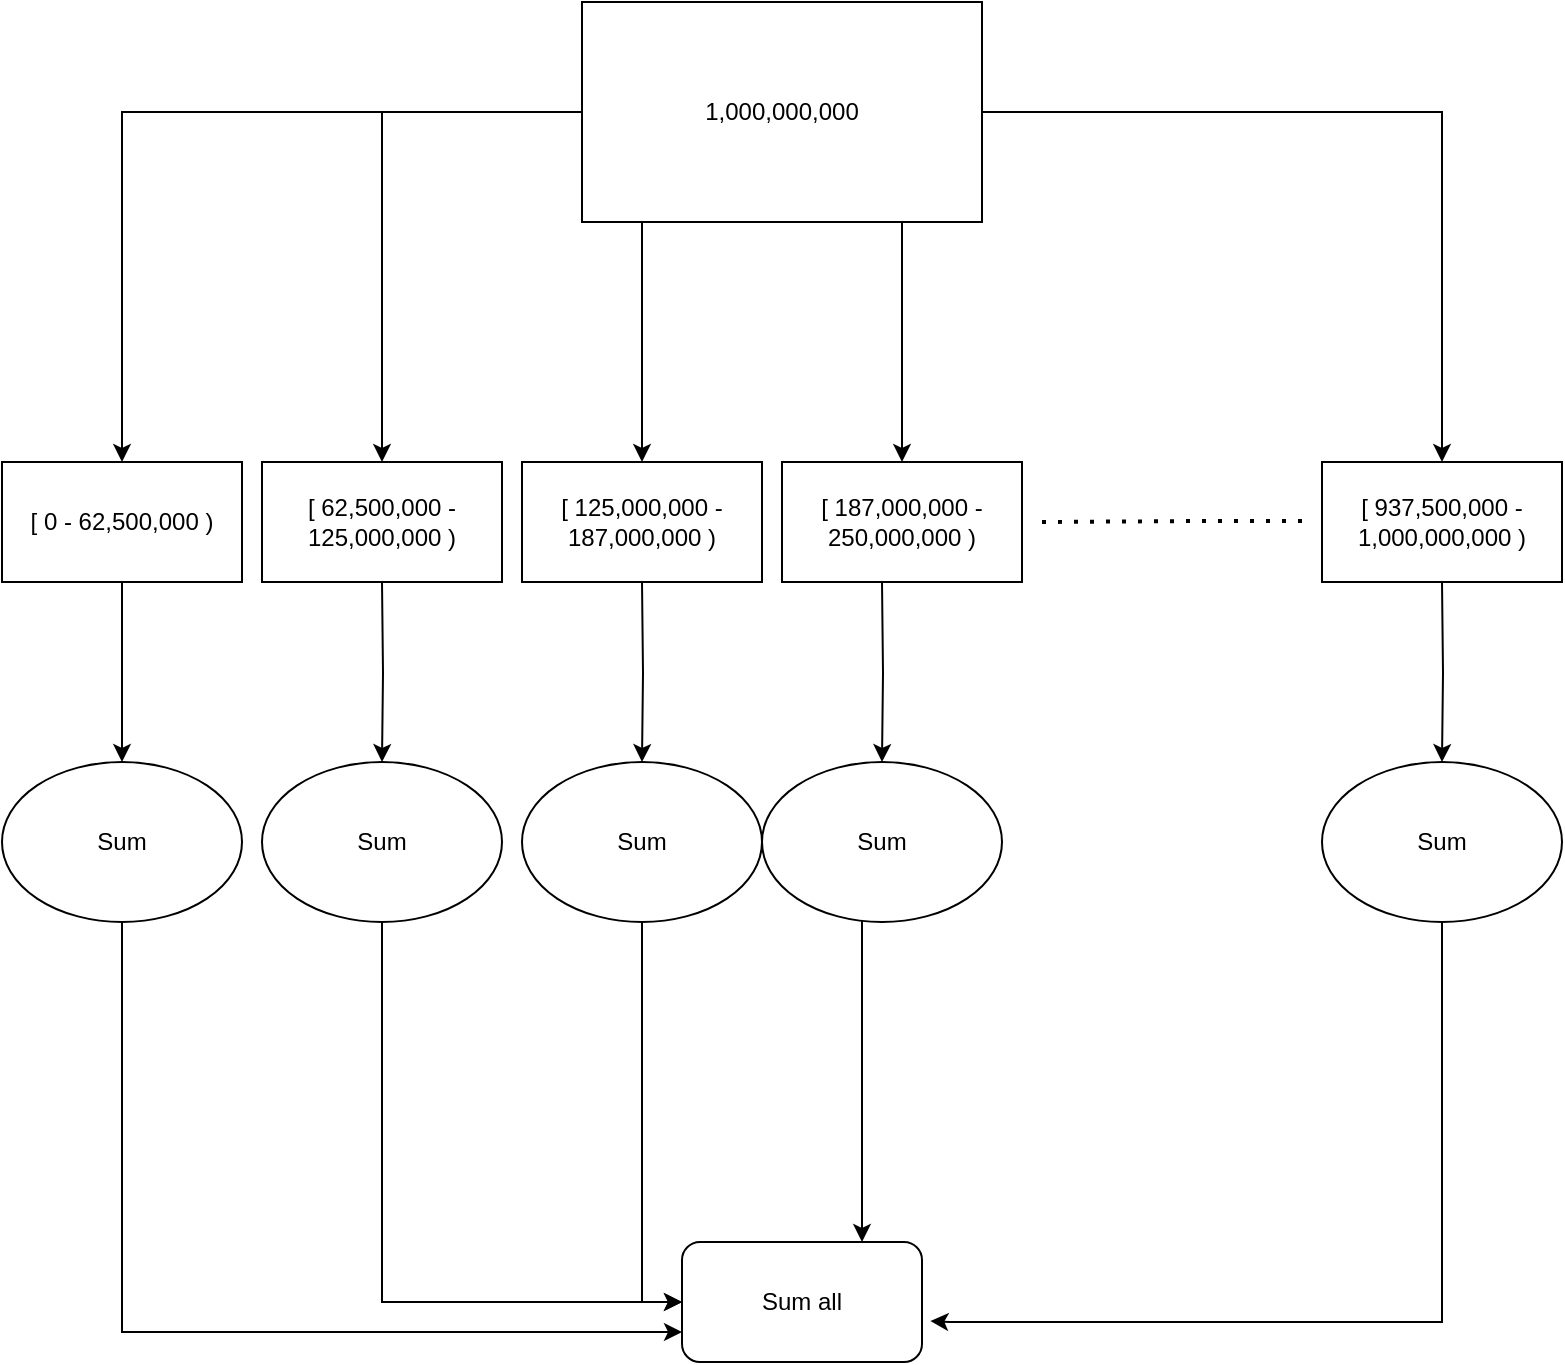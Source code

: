 <mxfile version="20.3.3" type="device"><diagram id="2yUnSSvVvZDZvV-SP0cz" name="Page-1"><mxGraphModel dx="1662" dy="715" grid="1" gridSize="10" guides="1" tooltips="1" connect="1" arrows="1" fold="1" page="1" pageScale="1" pageWidth="850" pageHeight="1100" math="0" shadow="0"><root><mxCell id="0"/><mxCell id="1" parent="0"/><mxCell id="Luci7foPcr6Z7Trqg1MO-3" style="edgeStyle=orthogonalEdgeStyle;rounded=0;orthogonalLoop=1;jettySize=auto;html=1;" parent="1" source="Luci7foPcr6Z7Trqg1MO-1" target="Luci7foPcr6Z7Trqg1MO-8" edge="1"><mxGeometry relative="1" as="geometry"><mxPoint x="190" y="250" as="targetPoint"/><Array as="points"><mxPoint x="200" y="75"/></Array></mxGeometry></mxCell><mxCell id="Luci7foPcr6Z7Trqg1MO-4" style="edgeStyle=orthogonalEdgeStyle;rounded=0;orthogonalLoop=1;jettySize=auto;html=1;" parent="1" source="Luci7foPcr6Z7Trqg1MO-1" target="Luci7foPcr6Z7Trqg1MO-7" edge="1"><mxGeometry relative="1" as="geometry"><mxPoint x="70" y="250" as="targetPoint"/><Array as="points"><mxPoint x="70" y="75"/></Array></mxGeometry></mxCell><mxCell id="Luci7foPcr6Z7Trqg1MO-5" style="edgeStyle=orthogonalEdgeStyle;rounded=0;orthogonalLoop=1;jettySize=auto;html=1;" parent="1" source="Luci7foPcr6Z7Trqg1MO-1" target="Luci7foPcr6Z7Trqg1MO-6" edge="1"><mxGeometry relative="1" as="geometry"><mxPoint x="240" y="250" as="targetPoint"/><Array as="points"><mxPoint x="330" y="170"/><mxPoint x="330" y="170"/></Array></mxGeometry></mxCell><mxCell id="Luci7foPcr6Z7Trqg1MO-9" style="edgeStyle=orthogonalEdgeStyle;rounded=0;orthogonalLoop=1;jettySize=auto;html=1;" parent="1" source="Luci7foPcr6Z7Trqg1MO-1" target="Luci7foPcr6Z7Trqg1MO-10" edge="1"><mxGeometry relative="1" as="geometry"><mxPoint x="440" y="250" as="targetPoint"/><Array as="points"><mxPoint x="460" y="170"/><mxPoint x="460" y="170"/></Array></mxGeometry></mxCell><mxCell id="Luci7foPcr6Z7Trqg1MO-13" style="edgeStyle=orthogonalEdgeStyle;rounded=0;orthogonalLoop=1;jettySize=auto;html=1;" parent="1" source="Luci7foPcr6Z7Trqg1MO-1" target="Luci7foPcr6Z7Trqg1MO-14" edge="1"><mxGeometry relative="1" as="geometry"><mxPoint x="730" y="250" as="targetPoint"/></mxGeometry></mxCell><mxCell id="Luci7foPcr6Z7Trqg1MO-1" value="1,000,000,000" style="rounded=0;whiteSpace=wrap;html=1;" parent="1" vertex="1"><mxGeometry x="300" y="20" width="200" height="110" as="geometry"/></mxCell><mxCell id="Luci7foPcr6Z7Trqg1MO-6" value="[ 125,000,000 - 187,000,000 )" style="rounded=0;whiteSpace=wrap;html=1;" parent="1" vertex="1"><mxGeometry x="270" y="250" width="120" height="60" as="geometry"/></mxCell><mxCell id="Luci7foPcr6Z7Trqg1MO-15" style="edgeStyle=orthogonalEdgeStyle;rounded=0;orthogonalLoop=1;jettySize=auto;html=1;" parent="1" source="Luci7foPcr6Z7Trqg1MO-7" target="Luci7foPcr6Z7Trqg1MO-16" edge="1"><mxGeometry relative="1" as="geometry"><mxPoint x="70" y="440" as="targetPoint"/></mxGeometry></mxCell><mxCell id="Luci7foPcr6Z7Trqg1MO-7" value="[ 0 - 62,500,000 )" style="rounded=0;whiteSpace=wrap;html=1;" parent="1" vertex="1"><mxGeometry x="10" y="250" width="120" height="60" as="geometry"/></mxCell><mxCell id="Luci7foPcr6Z7Trqg1MO-8" value="[ 62,500,000 - 125,000,000 )" style="rounded=0;whiteSpace=wrap;html=1;" parent="1" vertex="1"><mxGeometry x="140" y="250" width="120" height="60" as="geometry"/></mxCell><mxCell id="Luci7foPcr6Z7Trqg1MO-10" value="[ 187,000,000 - 250,000,000 )" style="rounded=0;whiteSpace=wrap;html=1;" parent="1" vertex="1"><mxGeometry x="400" y="250" width="120" height="60" as="geometry"/></mxCell><mxCell id="Luci7foPcr6Z7Trqg1MO-14" value="[ 937,500,000 - 1,000,000,000 )" style="rounded=0;whiteSpace=wrap;html=1;" parent="1" vertex="1"><mxGeometry x="670" y="250" width="120" height="60" as="geometry"/></mxCell><mxCell id="Luci7foPcr6Z7Trqg1MO-26" style="edgeStyle=orthogonalEdgeStyle;rounded=0;orthogonalLoop=1;jettySize=auto;html=1;entryX=0;entryY=0.75;entryDx=0;entryDy=0;" parent="1" source="Luci7foPcr6Z7Trqg1MO-16" target="Luci7foPcr6Z7Trqg1MO-25" edge="1"><mxGeometry relative="1" as="geometry"><Array as="points"><mxPoint x="70" y="685"/></Array></mxGeometry></mxCell><mxCell id="Luci7foPcr6Z7Trqg1MO-16" value="Sum" style="ellipse;whiteSpace=wrap;html=1;" parent="1" vertex="1"><mxGeometry x="10" y="400" width="120" height="80" as="geometry"/></mxCell><mxCell id="Luci7foPcr6Z7Trqg1MO-17" style="edgeStyle=orthogonalEdgeStyle;rounded=0;orthogonalLoop=1;jettySize=auto;html=1;" parent="1" target="Luci7foPcr6Z7Trqg1MO-18" edge="1"><mxGeometry relative="1" as="geometry"><mxPoint x="200" y="440" as="targetPoint"/><mxPoint x="200" y="310" as="sourcePoint"/></mxGeometry></mxCell><mxCell id="Luci7foPcr6Z7Trqg1MO-27" style="edgeStyle=orthogonalEdgeStyle;rounded=0;orthogonalLoop=1;jettySize=auto;html=1;entryX=0;entryY=0.5;entryDx=0;entryDy=0;" parent="1" source="Luci7foPcr6Z7Trqg1MO-18" target="Luci7foPcr6Z7Trqg1MO-25" edge="1"><mxGeometry relative="1" as="geometry"><Array as="points"><mxPoint x="200" y="670"/></Array></mxGeometry></mxCell><mxCell id="Luci7foPcr6Z7Trqg1MO-18" value="Sum" style="ellipse;whiteSpace=wrap;html=1;" parent="1" vertex="1"><mxGeometry x="140" y="400" width="120" height="80" as="geometry"/></mxCell><mxCell id="Luci7foPcr6Z7Trqg1MO-19" style="edgeStyle=orthogonalEdgeStyle;rounded=0;orthogonalLoop=1;jettySize=auto;html=1;" parent="1" target="Luci7foPcr6Z7Trqg1MO-20" edge="1"><mxGeometry relative="1" as="geometry"><mxPoint x="330" y="440" as="targetPoint"/><mxPoint x="330" y="310" as="sourcePoint"/></mxGeometry></mxCell><mxCell id="Luci7foPcr6Z7Trqg1MO-28" style="edgeStyle=orthogonalEdgeStyle;rounded=0;orthogonalLoop=1;jettySize=auto;html=1;entryX=0;entryY=0.5;entryDx=0;entryDy=0;" parent="1" source="Luci7foPcr6Z7Trqg1MO-20" target="Luci7foPcr6Z7Trqg1MO-25" edge="1"><mxGeometry relative="1" as="geometry"><Array as="points"><mxPoint x="330" y="670"/></Array></mxGeometry></mxCell><mxCell id="Luci7foPcr6Z7Trqg1MO-20" value="Sum" style="ellipse;whiteSpace=wrap;html=1;" parent="1" vertex="1"><mxGeometry x="270" y="400" width="120" height="80" as="geometry"/></mxCell><mxCell id="Luci7foPcr6Z7Trqg1MO-21" style="edgeStyle=orthogonalEdgeStyle;rounded=0;orthogonalLoop=1;jettySize=auto;html=1;" parent="1" target="Luci7foPcr6Z7Trqg1MO-22" edge="1"><mxGeometry relative="1" as="geometry"><mxPoint x="450" y="440" as="targetPoint"/><mxPoint x="450" y="310" as="sourcePoint"/></mxGeometry></mxCell><mxCell id="Luci7foPcr6Z7Trqg1MO-29" style="edgeStyle=orthogonalEdgeStyle;rounded=0;orthogonalLoop=1;jettySize=auto;html=1;entryX=0.75;entryY=0;entryDx=0;entryDy=0;" parent="1" source="Luci7foPcr6Z7Trqg1MO-22" target="Luci7foPcr6Z7Trqg1MO-25" edge="1"><mxGeometry relative="1" as="geometry"><mxPoint x="450" y="610" as="targetPoint"/><Array as="points"><mxPoint x="440" y="520"/><mxPoint x="440" y="520"/></Array></mxGeometry></mxCell><mxCell id="Luci7foPcr6Z7Trqg1MO-22" value="Sum" style="ellipse;whiteSpace=wrap;html=1;" parent="1" vertex="1"><mxGeometry x="390" y="400" width="120" height="80" as="geometry"/></mxCell><mxCell id="Luci7foPcr6Z7Trqg1MO-23" style="edgeStyle=orthogonalEdgeStyle;rounded=0;orthogonalLoop=1;jettySize=auto;html=1;" parent="1" target="Luci7foPcr6Z7Trqg1MO-24" edge="1"><mxGeometry relative="1" as="geometry"><mxPoint x="730" y="440" as="targetPoint"/><mxPoint x="730" y="310" as="sourcePoint"/></mxGeometry></mxCell><mxCell id="Luci7foPcr6Z7Trqg1MO-30" style="edgeStyle=orthogonalEdgeStyle;rounded=0;orthogonalLoop=1;jettySize=auto;html=1;entryX=1.035;entryY=0.658;entryDx=0;entryDy=0;entryPerimeter=0;" parent="1" source="Luci7foPcr6Z7Trqg1MO-24" target="Luci7foPcr6Z7Trqg1MO-25" edge="1"><mxGeometry relative="1" as="geometry"><Array as="points"><mxPoint x="730" y="680"/><mxPoint x="484" y="680"/></Array></mxGeometry></mxCell><mxCell id="Luci7foPcr6Z7Trqg1MO-24" value="Sum" style="ellipse;whiteSpace=wrap;html=1;" parent="1" vertex="1"><mxGeometry x="670" y="400" width="120" height="80" as="geometry"/></mxCell><mxCell id="Luci7foPcr6Z7Trqg1MO-25" value="Sum all" style="rounded=1;whiteSpace=wrap;html=1;" parent="1" vertex="1"><mxGeometry x="350" y="640" width="120" height="60" as="geometry"/></mxCell><mxCell id="pY7Fi1h8O-bbbVJsKGKt-1" value="" style="endArrow=none;dashed=1;html=1;dashPattern=1 3;strokeWidth=2;rounded=0;" edge="1" parent="1"><mxGeometry width="50" height="50" relative="1" as="geometry"><mxPoint x="660" y="279.5" as="sourcePoint"/><mxPoint x="530" y="280" as="targetPoint"/><Array as="points"><mxPoint x="610" y="279.5"/></Array></mxGeometry></mxCell></root></mxGraphModel></diagram></mxfile>